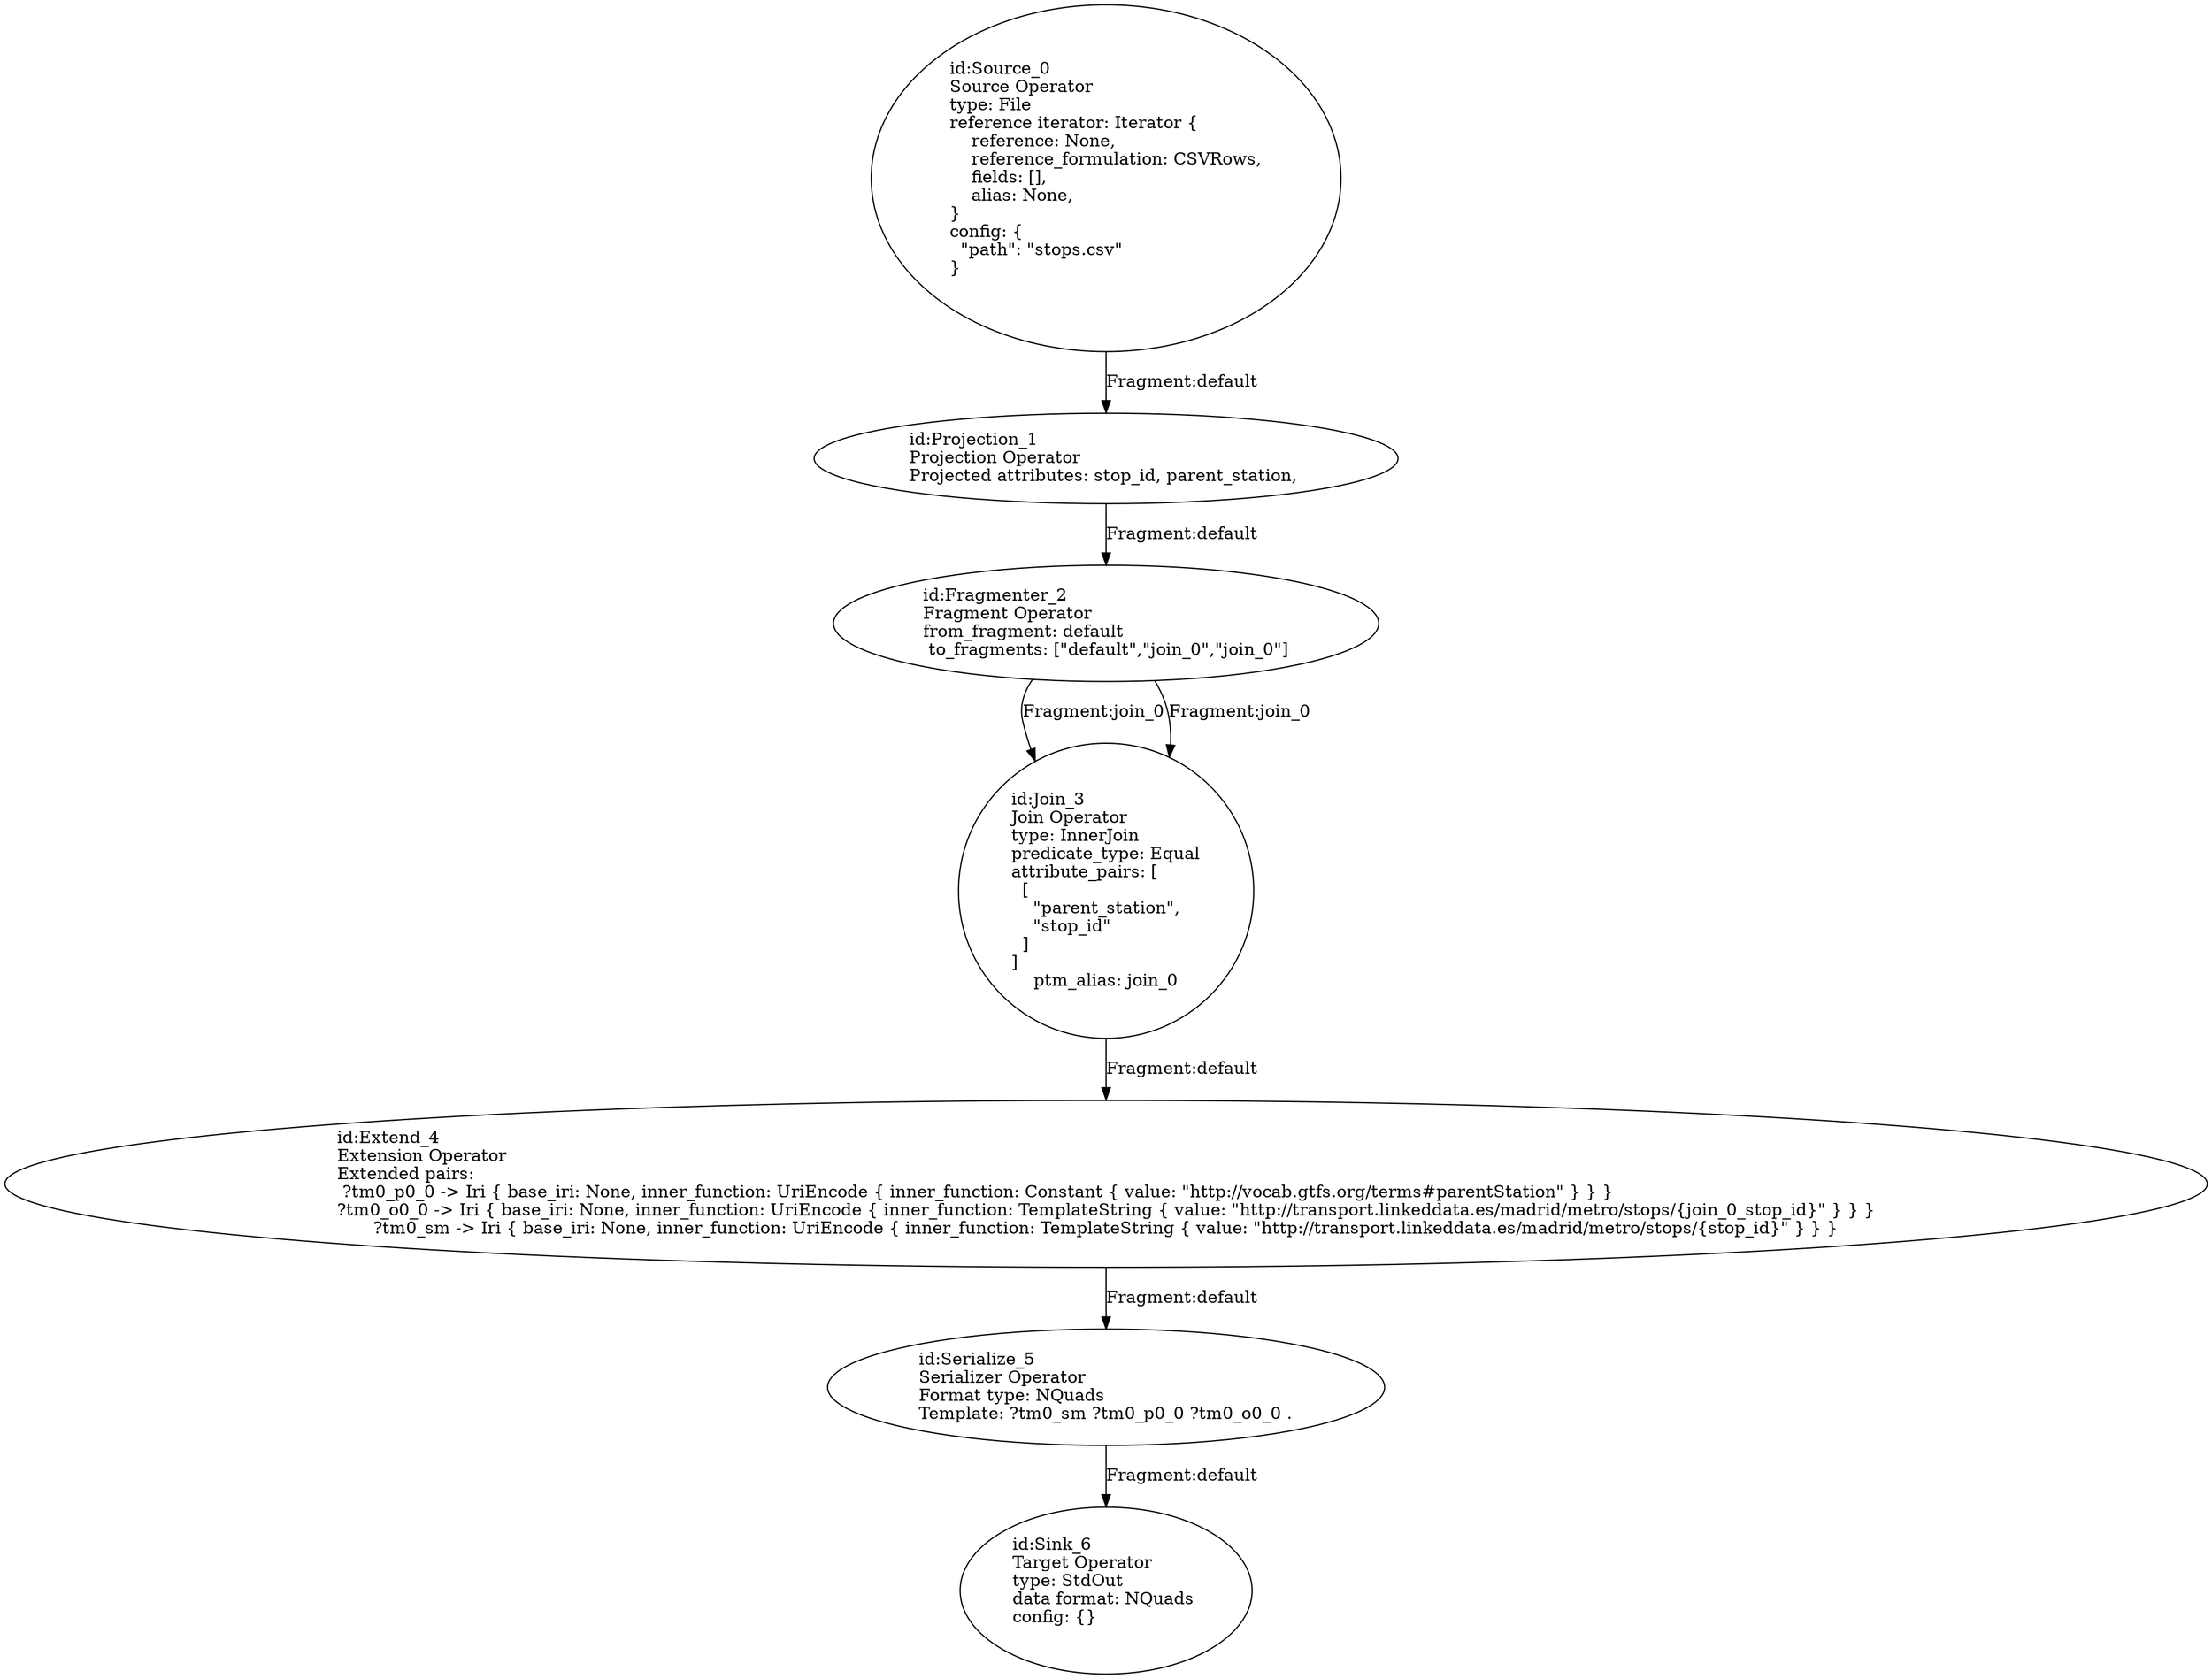 digraph {
    0 [ label = "id:Source_0 \lSource Operator\ltype: File \lreference iterator: Iterator {\l    reference: None,\l    reference_formulation: CSVRows,\l    fields: [],\l    alias: None,\l} \lconfig: {\l  \"path\": \"stops.csv\"\l}\l             " ]
    1 [ label = "id:Projection_1 \lProjection Operator\lProjected attributes: stop_id, parent_station, " ]
    2 [ label = "id:Fragmenter_2 \lFragment Operator\lfrom_fragment: default \l to_fragments: [\"default\",\"join_0\",\"join_0\"]" ]
    3 [ label = "id:Join_3 \lJoin Operator\ltype: InnerJoin\lpredicate_type: Equal\lattribute_pairs: [\l  [\l    \"parent_station\",\l    \"stop_id\"\l  ]\l]\lptm_alias: join_0" ]
    4 [ label = "id:Extend_4 \lExtension Operator\lExtended pairs: \l ?tm0_p0_0 -> Iri { base_iri: None, inner_function: UriEncode { inner_function: Constant { value: \"http://vocab.gtfs.org/terms#parentStation\" } } }\l?tm0_o0_0 -> Iri { base_iri: None, inner_function: UriEncode { inner_function: TemplateString { value: \"http://transport.linkeddata.es/madrid/metro/stops/{join_0_stop_id}\" } } }\l?tm0_sm -> Iri { base_iri: None, inner_function: UriEncode { inner_function: TemplateString { value: \"http://transport.linkeddata.es/madrid/metro/stops/{stop_id}\" } } }" ]
    5 [ label = "id:Serialize_5 \lSerializer Operator\lFormat type: NQuads\lTemplate: ?tm0_sm ?tm0_p0_0 ?tm0_o0_0 ." ]
    6 [ label = "id:Sink_6 \lTarget Operator\ltype: StdOut \ldata format: NQuads \lconfig: {}\l             " ]
    0 -> 1 [ label = "Fragment:default" ]
    1 -> 2 [ label = "Fragment:default" ]
    2 -> 3 [ label = "Fragment:join_0" ]
    2 -> 3 [ label = "Fragment:join_0" ]
    3 -> 4 [ label = "Fragment:default" ]
    4 -> 5 [ label = "Fragment:default" ]
    5 -> 6 [ label = "Fragment:default" ]
}
